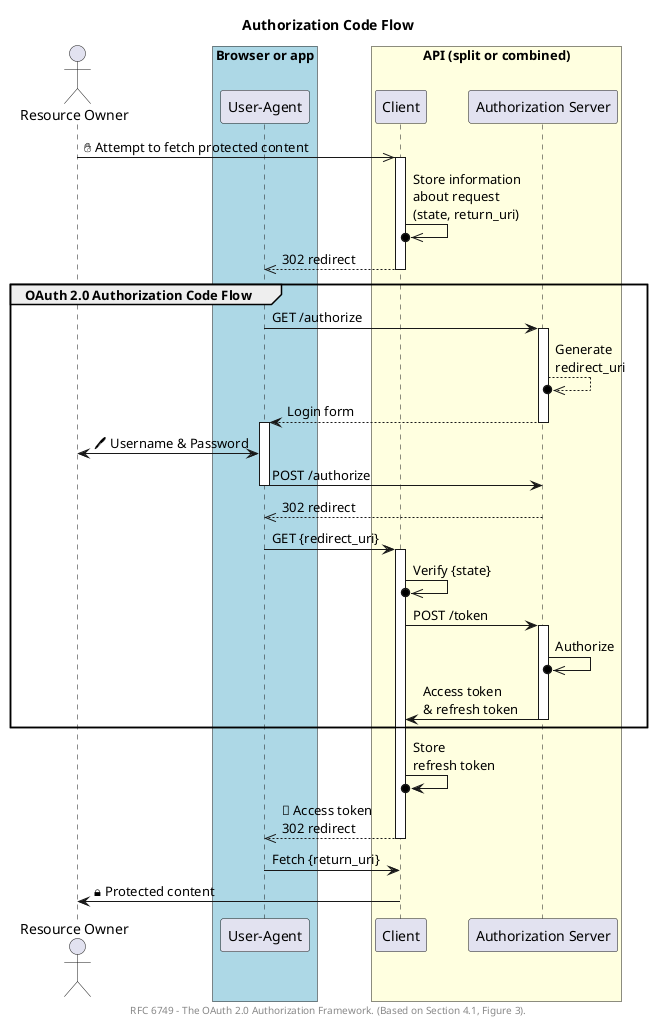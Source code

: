 @startuml Authorization Code Flow

title Authorization Code Flow
footer RFC 6749 - The OAuth 2.0 Authorization Framework. (Based on Section 4.1, Figure 3).

actor "Resource Owner" order 10
box "Browser or app" #LightBlue
participant "User-Agent" order 20
end box
box "API (split or combined)" #LightYellow
participant "Client" order 30
participant "Authorization Server" order 40
end box

"Resource Owner" ->> "Client" : ✋ Attempt to fetch protected content
activate "Client"
"Client" ->>o "Client" : Store information\nabout request\n(state, return_uri)
"Client" -->> "User-Agent" : 302 redirect
deactivate "Client"

group OAuth 2.0 Authorization Code Flow
"User-Agent" -> "Authorization Server" : GET /authorize
activate "Authorization Server"
"Authorization Server" -->>o "Authorization Server" : Generate\nredirect_uri
"Authorization Server" --> "User-Agent": Login form
deactivate "Authorization Server"
activate "User-Agent"
"Resource Owner" <-> "User-Agent" : 🖊 Username & Password
"User-Agent" -> "Authorization Server": POST /authorize
deactivate "User-Agent"
"Authorization Server" -->> "User-Agent" : 302 redirect
"User-Agent" -> "Client" : GET {redirect_uri}
activate "Client"
"Client" ->>o "Client" : Verify {state}
"Client" -> "Authorization Server" : POST /token
activate "Authorization Server"
"Authorization Server" ->>o "Authorization Server" : Authorize
"Authorization Server" -> "Client" : Access token\n& refresh token
deactivate "Authorization Server"
end

"Client" ->o "Client" : Store\nrefresh token
"Client" -->> "User-Agent" : 🍪 Access token\n302 redirect
deactivate "Client"
"User-Agent" -> "Client" : Fetch {return_uri}
"Client" -> "Resource Owner" : 🔒 Protected content

@enduml
